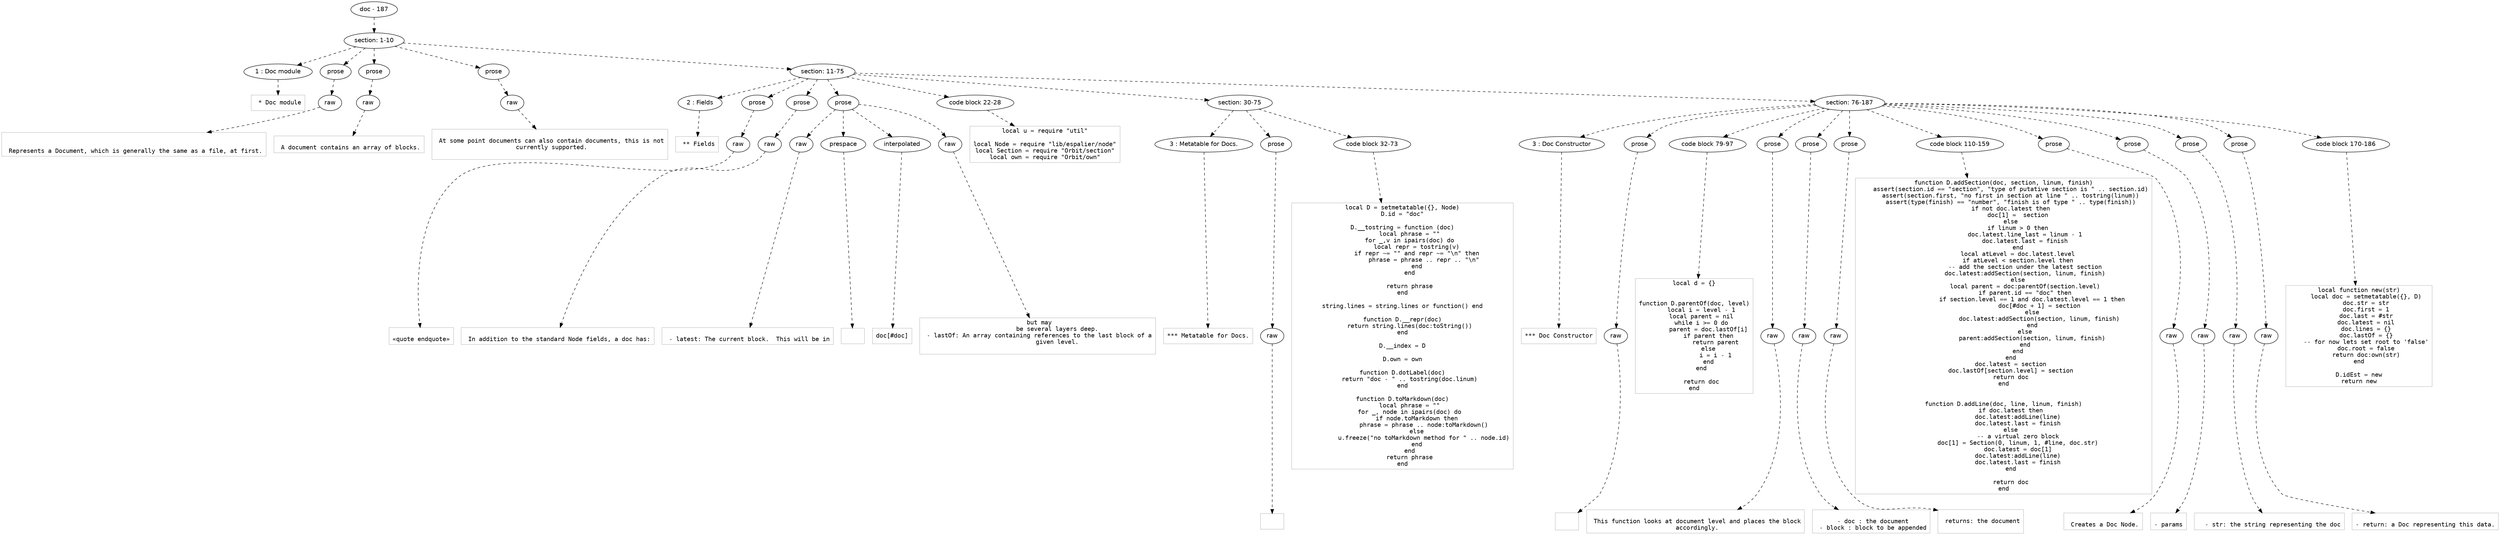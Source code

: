 digraph lpegNode {

node [fontname=Helvetica]
edge [style=dashed]

doc_0 [label="doc - 187"]


doc_0 -> { section_1}
{rank=same; section_1}

section_1 [label="section: 1-10"]


// END RANK doc_0

section_1 -> { header_2 prose_3 prose_4 prose_5 section_6}
{rank=same; header_2 prose_3 prose_4 prose_5 section_6}

header_2 [label="1 : Doc module"]

prose_3 [label="prose"]

prose_4 [label="prose"]

prose_5 [label="prose"]

section_6 [label="section: 11-75"]


// END RANK section_1

header_2 -> leaf_7
leaf_7  [color=Gray,shape=rectangle,fontname=Inconsolata,label=" * Doc module"]
// END RANK header_2

prose_3 -> { raw_8}
{rank=same; raw_8}

raw_8 [label="raw"]


// END RANK prose_3

raw_8 -> leaf_9
leaf_9  [color=Gray,shape=rectangle,fontname=Inconsolata,label="

 Represents a Document, which is generally the same as a file, at first.
"]
// END RANK raw_8

prose_4 -> { raw_10}
{rank=same; raw_10}

raw_10 [label="raw"]


// END RANK prose_4

raw_10 -> leaf_11
leaf_11  [color=Gray,shape=rectangle,fontname=Inconsolata,label="
 A document contains an array of blocks.
"]
// END RANK raw_10

prose_5 -> { raw_12}
{rank=same; raw_12}

raw_12 [label="raw"]


// END RANK prose_5

raw_12 -> leaf_13
leaf_13  [color=Gray,shape=rectangle,fontname=Inconsolata,label="
 At some point documents can also contain documents, this is not
 currently supported.

"]
// END RANK raw_12

section_6 -> { header_14 prose_15 prose_16 prose_17 codeblock_18 section_19 section_20}
{rank=same; header_14 prose_15 prose_16 prose_17 codeblock_18 section_19 section_20}

header_14 [label="2 : Fields"]

prose_15 [label="prose"]

prose_16 [label="prose"]

prose_17 [label="prose"]

codeblock_18 [label="code block 22-28"]

section_19 [label="section: 30-75"]

section_20 [label="section: 76-187"]


// END RANK section_6

header_14 -> leaf_21
leaf_21  [color=Gray,shape=rectangle,fontname=Inconsolata,label=" ** Fields"]
// END RANK header_14

prose_15 -> { raw_22}
{rank=same; raw_22}

raw_22 [label="raw"]


// END RANK prose_15

raw_22 -> leaf_23
leaf_23  [color=Gray,shape=rectangle,fontname=Inconsolata,label="
«quote endquote»
"]
// END RANK raw_22

prose_16 -> { raw_24}
{rank=same; raw_24}

raw_24 [label="raw"]


// END RANK prose_16

raw_24 -> leaf_25
leaf_25  [color=Gray,shape=rectangle,fontname=Inconsolata,label="
 In addition to the standard Node fields, a doc has:
"]
// END RANK raw_24

prose_17 -> { raw_26 prespace_27 interpolated_28 raw_29}
{rank=same; raw_26 prespace_27 interpolated_28 raw_29}

raw_26 [label="raw"]

prespace_27 [label="prespace"]

interpolated_28 [label="interpolated"]

raw_29 [label="raw"]


// END RANK prose_17

raw_26 -> leaf_30
leaf_30  [color=Gray,shape=rectangle,fontname=Inconsolata,label="
 - latest: The current block.  This will be in"]
// END RANK raw_26

prespace_27 -> leaf_31
leaf_31  [color=Gray,shape=rectangle,fontname=Inconsolata,label=" "]
// END RANK prespace_27

interpolated_28 -> leaf_32
leaf_32  [color=Gray,shape=rectangle,fontname=Inconsolata,label="doc[#doc]"]
// END RANK interpolated_28

raw_29 -> leaf_33
leaf_33  [color=Gray,shape=rectangle,fontname=Inconsolata,label=" but may
           be several layers deep.
 - lastOf: An array containing references to the last block of a
           given level.

"]
// END RANK raw_29

codeblock_18 -> leaf_34
leaf_34  [color=Gray,shape=rectangle,fontname=Inconsolata,label="local u = require \"util\"

local Node = require \"lib/espalier/node\"
local Section = require \"Orbit/section\"
local own = require \"Orbit/own\""]
// END RANK codeblock_18

section_19 -> { header_35 prose_36 codeblock_37}
{rank=same; header_35 prose_36 codeblock_37}

header_35 [label="3 : Metatable for Docs."]

prose_36 [label="prose"]

codeblock_37 [label="code block 32-73"]


// END RANK section_19

header_35 -> leaf_38
leaf_38  [color=Gray,shape=rectangle,fontname=Inconsolata,label="*** Metatable for Docs."]
// END RANK header_35

prose_36 -> { raw_39}
{rank=same; raw_39}

raw_39 [label="raw"]


// END RANK prose_36

raw_39 -> leaf_40
leaf_40  [color=Gray,shape=rectangle,fontname=Inconsolata,label="
"]
// END RANK raw_39

codeblock_37 -> leaf_41
leaf_41  [color=Gray,shape=rectangle,fontname=Inconsolata,label="local D = setmetatable({}, Node)
D.id = \"doc\"

D.__tostring = function (doc)
    local phrase = \"\"
    for _,v in ipairs(doc) do
        local repr = tostring(v)
        if repr ~= \"\" and repr ~= \"\\n\" then
            phrase = phrase .. repr .. \"\\n\"
        end
    end

    return phrase
end

string.lines = string.lines or function() end

function D.__repr(doc)
    return string.lines(doc:toString())
end

D.__index = D

D.own = own

function D.dotLabel(doc)
    return \"doc - \" .. tostring(doc.linum)
end

function D.toMarkdown(doc)
    local phrase = \"\"
    for _, node in ipairs(doc) do
        if node.toMarkdown then
            phrase = phrase .. node:toMarkdown()
        else
            u.freeze(\"no toMarkdown method for \" .. node.id)
        end
    end
    return phrase
end"]
// END RANK codeblock_37

section_20 -> { header_42 prose_43 codeblock_44 prose_45 prose_46 prose_47 codeblock_48 prose_49 prose_50 prose_51 prose_52 codeblock_53}
{rank=same; header_42 prose_43 codeblock_44 prose_45 prose_46 prose_47 codeblock_48 prose_49 prose_50 prose_51 prose_52 codeblock_53}

header_42 [label="3 : Doc Constructor"]

prose_43 [label="prose"]

codeblock_44 [label="code block 79-97"]

prose_45 [label="prose"]

prose_46 [label="prose"]

prose_47 [label="prose"]

codeblock_48 [label="code block 110-159"]

prose_49 [label="prose"]

prose_50 [label="prose"]

prose_51 [label="prose"]

prose_52 [label="prose"]

codeblock_53 [label="code block 170-186"]


// END RANK section_20

header_42 -> leaf_54
leaf_54  [color=Gray,shape=rectangle,fontname=Inconsolata,label="*** Doc Constructor"]
// END RANK header_42

prose_43 -> { raw_55}
{rank=same; raw_55}

raw_55 [label="raw"]


// END RANK prose_43

raw_55 -> leaf_56
leaf_56  [color=Gray,shape=rectangle,fontname=Inconsolata,label="

"]
// END RANK raw_55

codeblock_44 -> leaf_57
leaf_57  [color=Gray,shape=rectangle,fontname=Inconsolata,label="local d = {}


function D.parentOf(doc, level)
    local i = level - 1
    local parent = nil
    while i >= 0 do
        parent = doc.lastOf[i]
        if parent then
            return parent
        else
            i = i - 1
        end
    end

    return doc
end"]
// END RANK codeblock_44

prose_45 -> { raw_58}
{rank=same; raw_58}

raw_58 [label="raw"]


// END RANK prose_45

raw_58 -> leaf_59
leaf_59  [color=Gray,shape=rectangle,fontname=Inconsolata,label="
 This function looks at document level and places the block
 accordingly.
"]
// END RANK raw_58

prose_46 -> { raw_60}
{rank=same; raw_60}

raw_60 [label="raw"]


// END RANK prose_46

raw_60 -> leaf_61
leaf_61  [color=Gray,shape=rectangle,fontname=Inconsolata,label="
 - doc : the document
 - block : block to be appended
"]
// END RANK raw_60

prose_47 -> { raw_62}
{rank=same; raw_62}

raw_62 [label="raw"]


// END RANK prose_47

raw_62 -> leaf_63
leaf_63  [color=Gray,shape=rectangle,fontname=Inconsolata,label="
 returns: the document

"]
// END RANK raw_62

codeblock_48 -> leaf_64
leaf_64  [color=Gray,shape=rectangle,fontname=Inconsolata,label="function D.addSection(doc, section, linum, finish)
    assert(section.id == \"section\", \"type of putative section is \" .. section.id)
    assert(section.first, \"no first in section at line \" .. tostring(linum))
    assert(type(finish) == \"number\", \"finish is of type \" .. type(finish))
    if not doc.latest then
        doc[1] =  section
    else
        if linum > 0 then
            doc.latest.line_last = linum - 1
            doc.latest.last = finish
        end
        local atLevel = doc.latest.level
        if atLevel < section.level then
            -- add the section under the latest section
            doc.latest:addSection(section, linum, finish)
        else
            local parent = doc:parentOf(section.level)
            if parent.id == \"doc\" then
                if section.level == 1 and doc.latest.level == 1 then
                    doc[#doc + 1] = section
                else
                    doc.latest:addSection(section, linum, finish)
                end
            else
                parent:addSection(section, linum, finish)
            end
        end
    end
    doc.latest = section
    doc.lastOf[section.level] = section
    return doc
end


function D.addLine(doc, line, linum, finish)
    if doc.latest then
        doc.latest:addLine(line)
        doc.latest.last = finish
    else
        -- a virtual zero block
        doc[1] = Section(0, linum, 1, #line, doc.str)
        doc.latest = doc[1]
        doc.latest:addLine(line)
        doc.latest.last = finish
    end

    return doc
end"]
// END RANK codeblock_48

prose_49 -> { raw_65}
{rank=same; raw_65}

raw_65 [label="raw"]


// END RANK prose_49

raw_65 -> leaf_66
leaf_66  [color=Gray,shape=rectangle,fontname=Inconsolata,label="
 Creates a Doc Node.
"]
// END RANK raw_65

prose_50 -> { raw_67}
{rank=same; raw_67}

raw_67 [label="raw"]


// END RANK prose_50

raw_67 -> leaf_68
leaf_68  [color=Gray,shape=rectangle,fontname=Inconsolata,label="
- params
"]
// END RANK raw_67

prose_51 -> { raw_69}
{rank=same; raw_69}

raw_69 [label="raw"]


// END RANK prose_51

raw_69 -> leaf_70
leaf_70  [color=Gray,shape=rectangle,fontname=Inconsolata,label="
  - str: the string representing the doc
"]
// END RANK raw_69

prose_52 -> { raw_71}
{rank=same; raw_71}

raw_71 [label="raw"]


// END RANK prose_52

raw_71 -> leaf_72
leaf_72  [color=Gray,shape=rectangle,fontname=Inconsolata,label="
- return: a Doc representing this data.
"]
// END RANK raw_71

codeblock_53 -> leaf_73
leaf_73  [color=Gray,shape=rectangle,fontname=Inconsolata,label="local function new(str)
    local doc = setmetatable({}, D)
    doc.str = str
    doc.first = 1
    doc.last = #str
    doc.latest = nil
    doc.lines = {}
    doc.lastOf = {}
    -- for now lets set root to 'false'
    doc.root = false
    return doc:own(str)
end

D.idEst = new
return new"]
// END RANK codeblock_53


}
